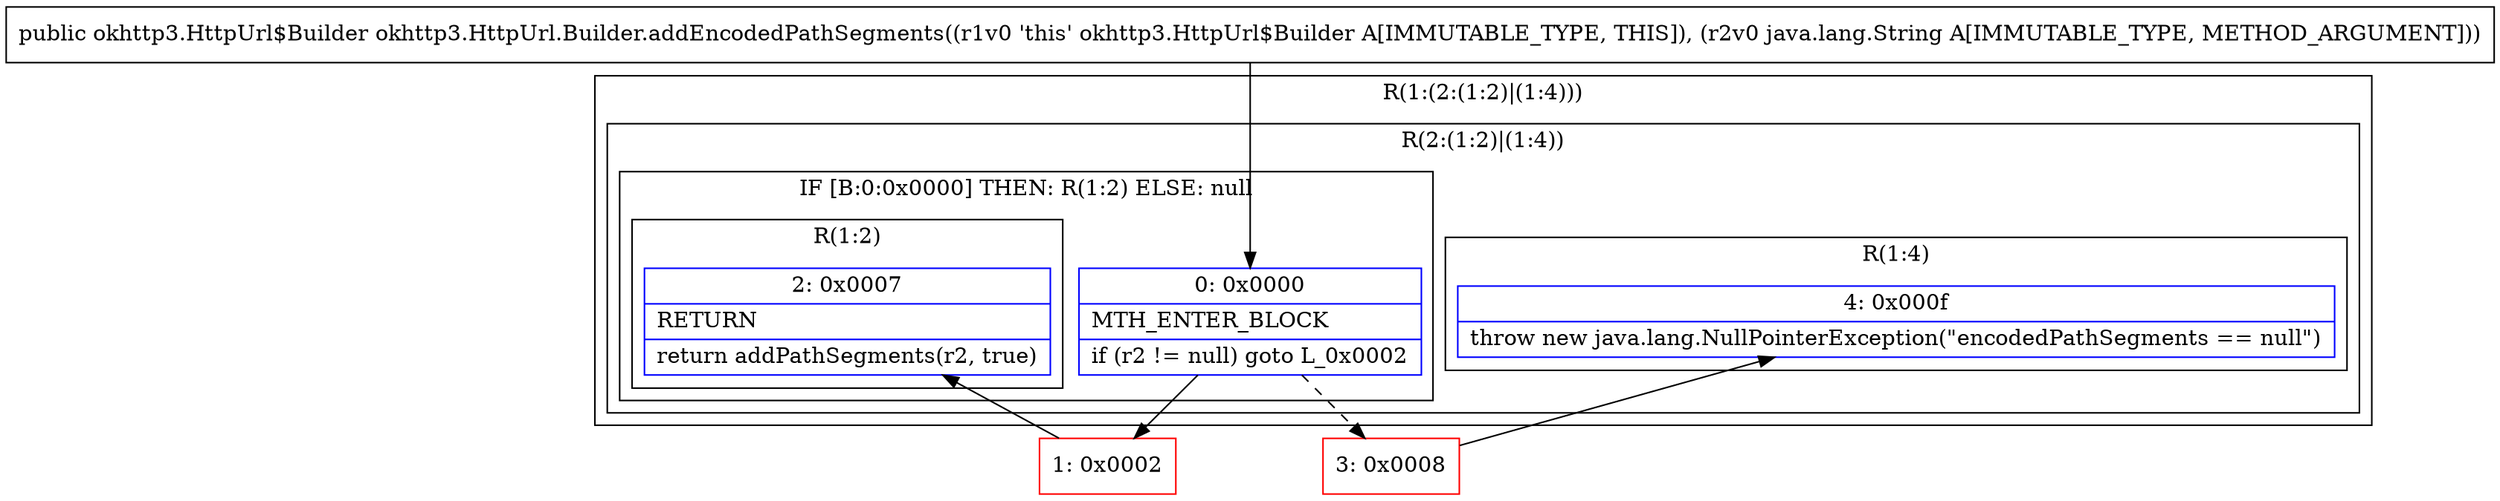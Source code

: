 digraph "CFG forokhttp3.HttpUrl.Builder.addEncodedPathSegments(Ljava\/lang\/String;)Lokhttp3\/HttpUrl$Builder;" {
subgraph cluster_Region_2063314080 {
label = "R(1:(2:(1:2)|(1:4)))";
node [shape=record,color=blue];
subgraph cluster_Region_285546690 {
label = "R(2:(1:2)|(1:4))";
node [shape=record,color=blue];
subgraph cluster_IfRegion_1455249825 {
label = "IF [B:0:0x0000] THEN: R(1:2) ELSE: null";
node [shape=record,color=blue];
Node_0 [shape=record,label="{0\:\ 0x0000|MTH_ENTER_BLOCK\l|if (r2 != null) goto L_0x0002\l}"];
subgraph cluster_Region_606249638 {
label = "R(1:2)";
node [shape=record,color=blue];
Node_2 [shape=record,label="{2\:\ 0x0007|RETURN\l|return addPathSegments(r2, true)\l}"];
}
}
subgraph cluster_Region_60523566 {
label = "R(1:4)";
node [shape=record,color=blue];
Node_4 [shape=record,label="{4\:\ 0x000f|throw new java.lang.NullPointerException(\"encodedPathSegments == null\")\l}"];
}
}
}
Node_1 [shape=record,color=red,label="{1\:\ 0x0002}"];
Node_3 [shape=record,color=red,label="{3\:\ 0x0008}"];
MethodNode[shape=record,label="{public okhttp3.HttpUrl$Builder okhttp3.HttpUrl.Builder.addEncodedPathSegments((r1v0 'this' okhttp3.HttpUrl$Builder A[IMMUTABLE_TYPE, THIS]), (r2v0 java.lang.String A[IMMUTABLE_TYPE, METHOD_ARGUMENT])) }"];
MethodNode -> Node_0;
Node_0 -> Node_1;
Node_0 -> Node_3[style=dashed];
Node_1 -> Node_2;
Node_3 -> Node_4;
}

